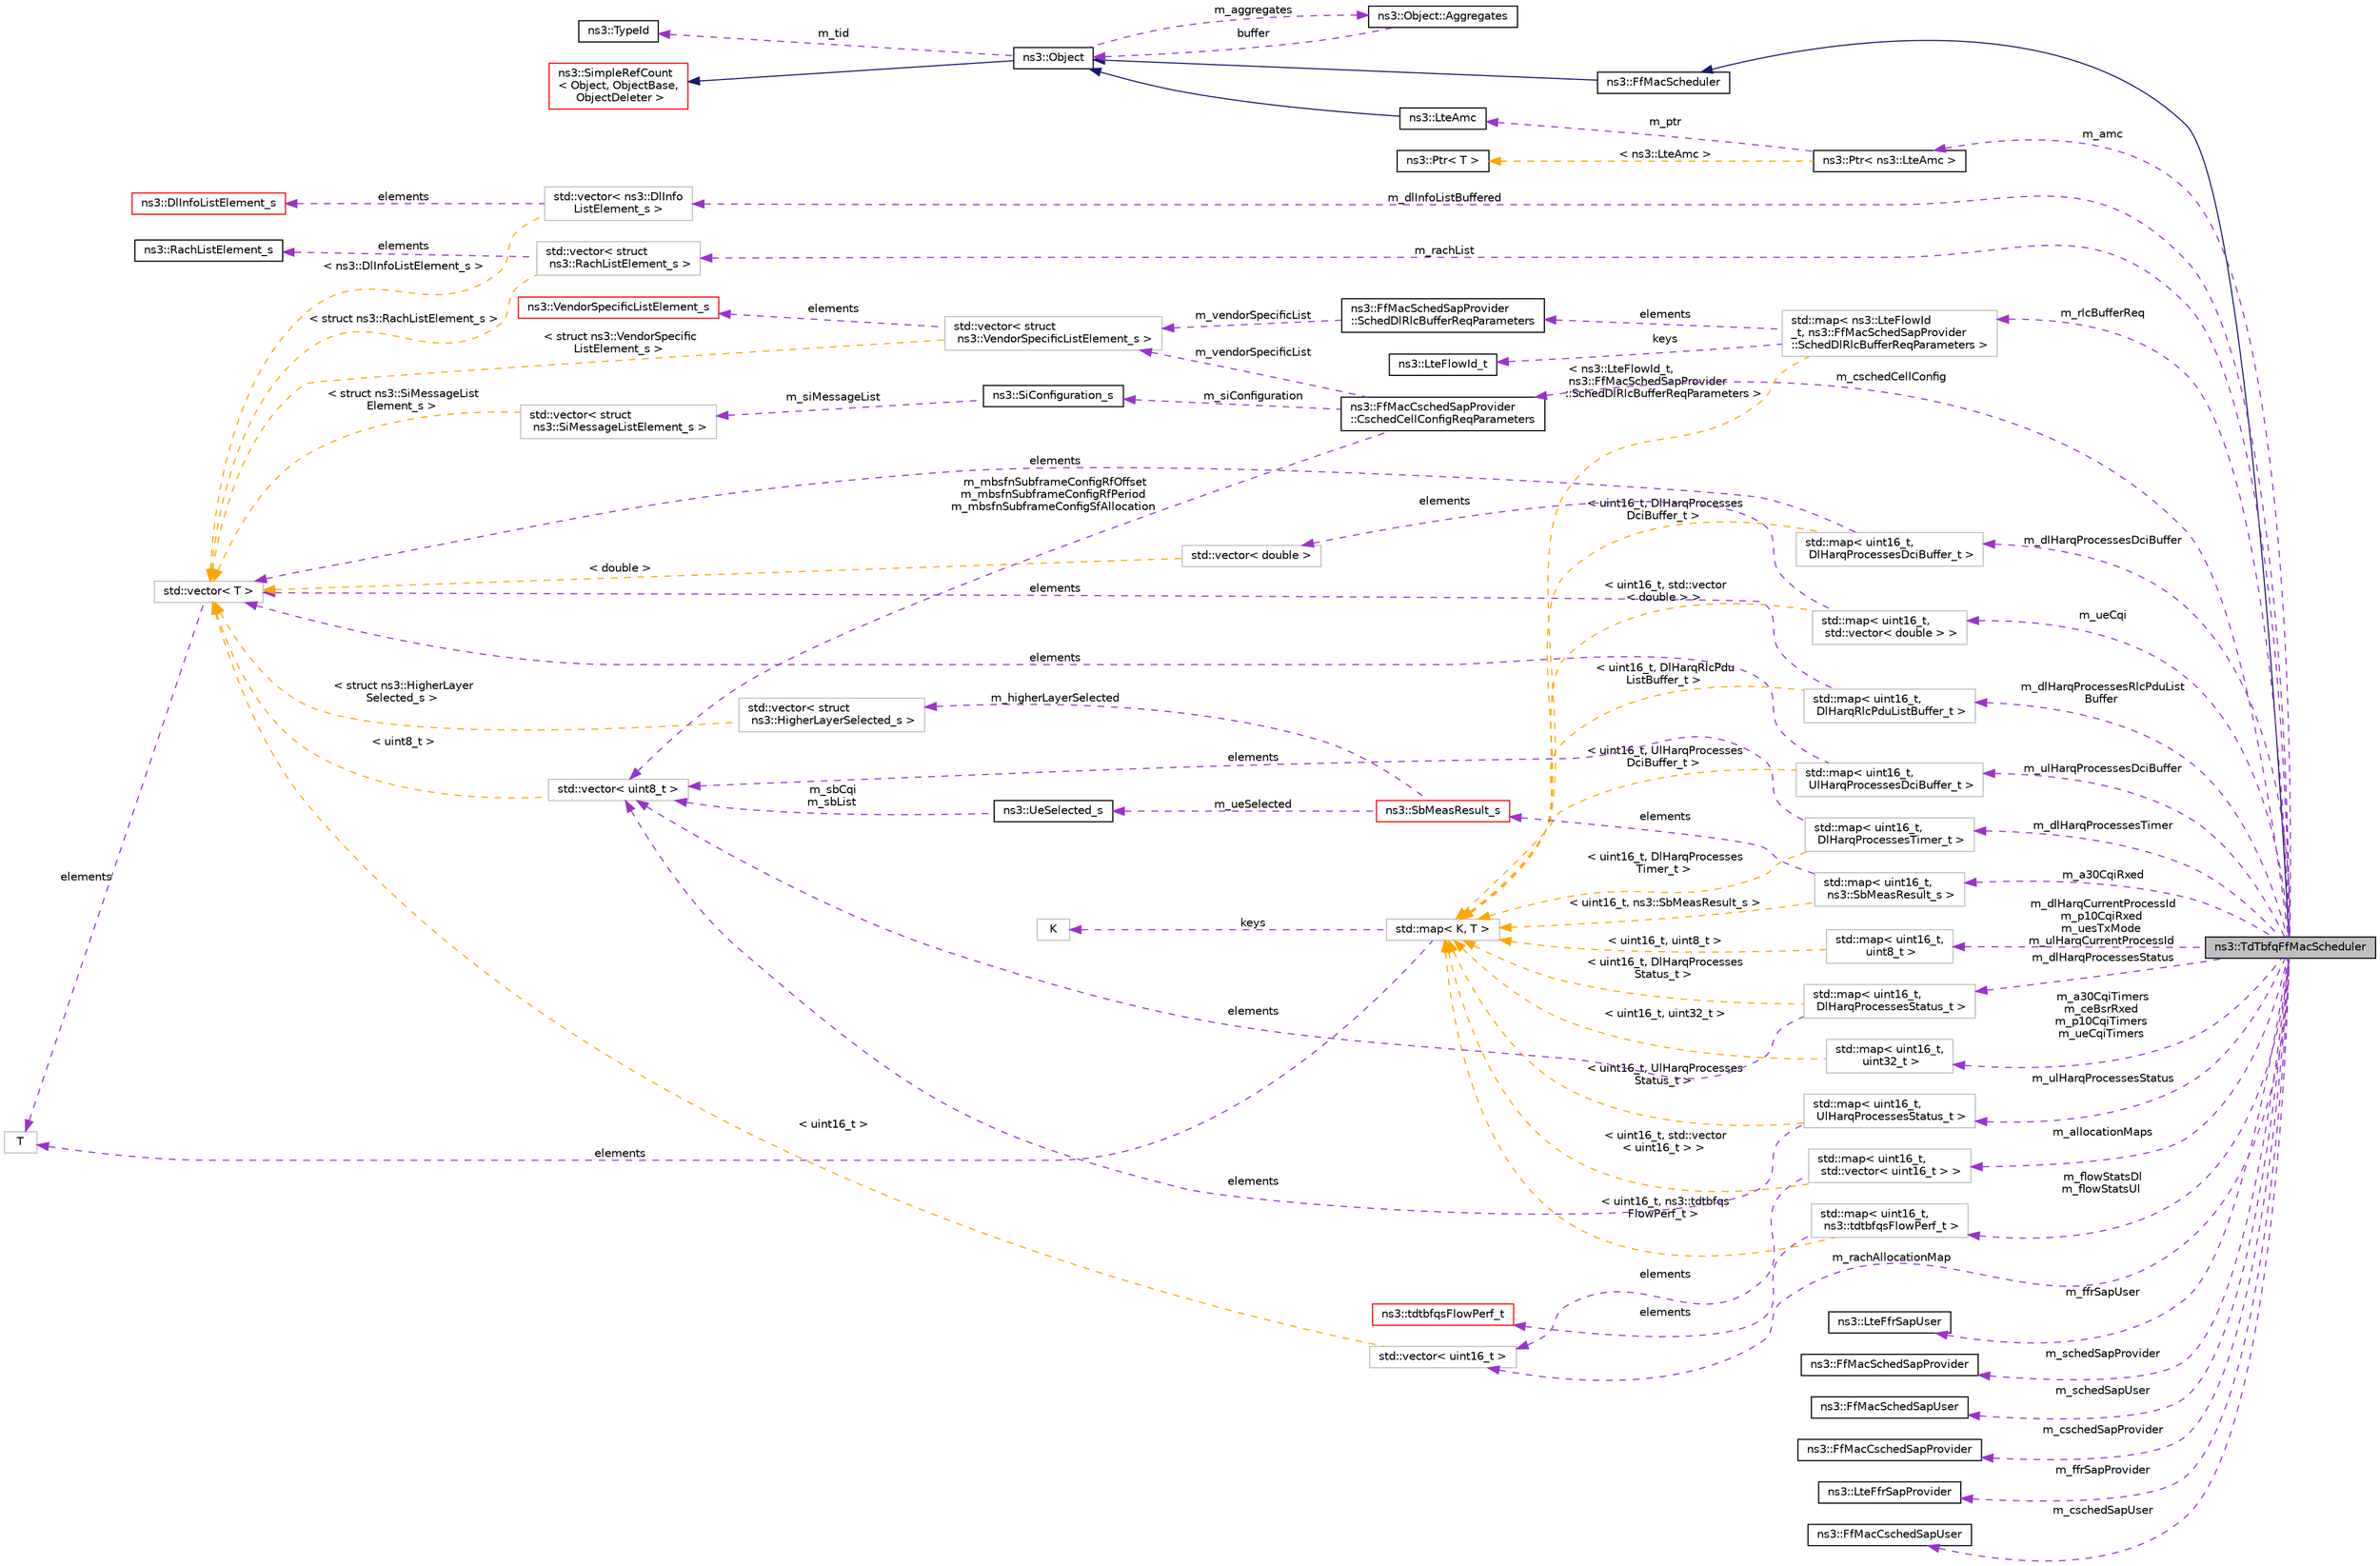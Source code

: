 digraph "ns3::TdTbfqFfMacScheduler"
{
 // LATEX_PDF_SIZE
  edge [fontname="Helvetica",fontsize="10",labelfontname="Helvetica",labelfontsize="10"];
  node [fontname="Helvetica",fontsize="10",shape=record];
  rankdir="LR";
  Node1 [label="ns3::TdTbfqFfMacScheduler",height=0.2,width=0.4,color="black", fillcolor="grey75", style="filled", fontcolor="black",tooltip="Implements the SCHED SAP and CSCHED SAP for a Time Domain Token Bank Fair Queue scheduler."];
  Node2 -> Node1 [dir="back",color="midnightblue",fontsize="10",style="solid",fontname="Helvetica"];
  Node2 [label="ns3::FfMacScheduler",height=0.2,width=0.4,color="black", fillcolor="white", style="filled",URL="$classns3_1_1_ff_mac_scheduler.html",tooltip="This abstract base class identifies the interface by means of which the helper object can plug on the..."];
  Node3 -> Node2 [dir="back",color="midnightblue",fontsize="10",style="solid",fontname="Helvetica"];
  Node3 [label="ns3::Object",height=0.2,width=0.4,color="black", fillcolor="white", style="filled",URL="$classns3_1_1_object.html",tooltip="A base class which provides memory management and object aggregation."];
  Node4 -> Node3 [dir="back",color="midnightblue",fontsize="10",style="solid",fontname="Helvetica"];
  Node4 [label="ns3::SimpleRefCount\l\< Object, ObjectBase,\l ObjectDeleter \>",height=0.2,width=0.4,color="red", fillcolor="white", style="filled",URL="$classns3_1_1_simple_ref_count.html",tooltip=" "];
  Node8 -> Node3 [dir="back",color="darkorchid3",fontsize="10",style="dashed",label=" m_tid" ,fontname="Helvetica"];
  Node8 [label="ns3::TypeId",height=0.2,width=0.4,color="black", fillcolor="white", style="filled",URL="$classns3_1_1_type_id.html",tooltip="a unique identifier for an interface."];
  Node9 -> Node3 [dir="back",color="darkorchid3",fontsize="10",style="dashed",label=" m_aggregates" ,fontname="Helvetica"];
  Node9 [label="ns3::Object::Aggregates",height=0.2,width=0.4,color="black", fillcolor="white", style="filled",URL="$structns3_1_1_object_1_1_aggregates.html",tooltip="The list of Objects aggregated to this one."];
  Node3 -> Node9 [dir="back",color="darkorchid3",fontsize="10",style="dashed",label=" buffer" ,fontname="Helvetica"];
  Node10 -> Node1 [dir="back",color="darkorchid3",fontsize="10",style="dashed",label=" m_rachAllocationMap" ,fontname="Helvetica"];
  Node10 [label="std::vector\< uint16_t \>",height=0.2,width=0.4,color="grey75", fillcolor="white", style="filled",tooltip=" "];
  Node11 -> Node10 [dir="back",color="orange",fontsize="10",style="dashed",label=" \< uint16_t \>" ,fontname="Helvetica"];
  Node11 [label="std::vector\< T \>",height=0.2,width=0.4,color="grey75", fillcolor="white", style="filled",tooltip=" "];
  Node12 -> Node11 [dir="back",color="darkorchid3",fontsize="10",style="dashed",label=" elements" ,fontname="Helvetica"];
  Node12 [label="T",height=0.2,width=0.4,color="grey75", fillcolor="white", style="filled",tooltip=" "];
  Node13 -> Node1 [dir="back",color="darkorchid3",fontsize="10",style="dashed",label=" m_ffrSapUser" ,fontname="Helvetica"];
  Node13 [label="ns3::LteFfrSapUser",height=0.2,width=0.4,color="black", fillcolor="white", style="filled",URL="$classns3_1_1_lte_ffr_sap_user.html",tooltip="Service Access Point (SAP) offered by the eNodeB RRC instance to the Frequency Reuse algorithm instan..."];
  Node14 -> Node1 [dir="back",color="darkorchid3",fontsize="10",style="dashed",label=" m_schedSapProvider" ,fontname="Helvetica"];
  Node14 [label="ns3::FfMacSchedSapProvider",height=0.2,width=0.4,color="black", fillcolor="white", style="filled",URL="$classns3_1_1_ff_mac_sched_sap_provider.html",tooltip="Provides the SCHED SAP."];
  Node15 -> Node1 [dir="back",color="darkorchid3",fontsize="10",style="dashed",label=" m_schedSapUser" ,fontname="Helvetica"];
  Node15 [label="ns3::FfMacSchedSapUser",height=0.2,width=0.4,color="black", fillcolor="white", style="filled",URL="$classns3_1_1_ff_mac_sched_sap_user.html",tooltip="FfMacSchedSapUser class."];
  Node16 -> Node1 [dir="back",color="darkorchid3",fontsize="10",style="dashed",label=" m_dlHarqCurrentProcessId\nm_p10CqiRxed\nm_uesTxMode\nm_ulHarqCurrentProcessId" ,fontname="Helvetica"];
  Node16 [label="std::map\< uint16_t,\l uint8_t \>",height=0.2,width=0.4,color="grey75", fillcolor="white", style="filled",tooltip=" "];
  Node17 -> Node16 [dir="back",color="orange",fontsize="10",style="dashed",label=" \< uint16_t, uint8_t \>" ,fontname="Helvetica"];
  Node17 [label="std::map\< K, T \>",height=0.2,width=0.4,color="grey75", fillcolor="white", style="filled",tooltip=" "];
  Node18 -> Node17 [dir="back",color="darkorchid3",fontsize="10",style="dashed",label=" keys" ,fontname="Helvetica"];
  Node18 [label="K",height=0.2,width=0.4,color="grey75", fillcolor="white", style="filled",tooltip=" "];
  Node12 -> Node17 [dir="back",color="darkorchid3",fontsize="10",style="dashed",label=" elements" ,fontname="Helvetica"];
  Node19 -> Node1 [dir="back",color="darkorchid3",fontsize="10",style="dashed",label=" m_rlcBufferReq" ,fontname="Helvetica"];
  Node19 [label="std::map\< ns3::LteFlowId\l_t, ns3::FfMacSchedSapProvider\l::SchedDlRlcBufferReqParameters \>",height=0.2,width=0.4,color="grey75", fillcolor="white", style="filled",tooltip=" "];
  Node20 -> Node19 [dir="back",color="darkorchid3",fontsize="10",style="dashed",label=" keys" ,fontname="Helvetica"];
  Node20 [label="ns3::LteFlowId_t",height=0.2,width=0.4,color="black", fillcolor="white", style="filled",URL="$structns3_1_1_lte_flow_id__t.html",tooltip="LteFlowId structure."];
  Node21 -> Node19 [dir="back",color="darkorchid3",fontsize="10",style="dashed",label=" elements" ,fontname="Helvetica"];
  Node21 [label="ns3::FfMacSchedSapProvider\l::SchedDlRlcBufferReqParameters",height=0.2,width=0.4,color="black", fillcolor="white", style="filled",URL="$structns3_1_1_ff_mac_sched_sap_provider_1_1_sched_dl_rlc_buffer_req_parameters.html",tooltip="Parameters of the API primitives."];
  Node22 -> Node21 [dir="back",color="darkorchid3",fontsize="10",style="dashed",label=" m_vendorSpecificList" ,fontname="Helvetica"];
  Node22 [label="std::vector\< struct\l ns3::VendorSpecificListElement_s \>",height=0.2,width=0.4,color="grey75", fillcolor="white", style="filled",tooltip=" "];
  Node23 -> Node22 [dir="back",color="darkorchid3",fontsize="10",style="dashed",label=" elements" ,fontname="Helvetica"];
  Node23 [label="ns3::VendorSpecificListElement_s",height=0.2,width=0.4,color="red", fillcolor="white", style="filled",URL="$structns3_1_1_vendor_specific_list_element__s.html",tooltip="See section 4.3.3 vendorSpecifiListElement."];
  Node11 -> Node22 [dir="back",color="orange",fontsize="10",style="dashed",label=" \< struct ns3::VendorSpecific\lListElement_s \>" ,fontname="Helvetica"];
  Node17 -> Node19 [dir="back",color="orange",fontsize="10",style="dashed",label=" \< ns3::LteFlowId_t,\l ns3::FfMacSchedSapProvider\l::SchedDlRlcBufferReqParameters \>" ,fontname="Helvetica"];
  Node28 -> Node1 [dir="back",color="darkorchid3",fontsize="10",style="dashed",label=" m_dlHarqProcessesTimer" ,fontname="Helvetica"];
  Node28 [label="std::map\< uint16_t,\l DlHarqProcessesTimer_t \>",height=0.2,width=0.4,color="grey75", fillcolor="white", style="filled",tooltip=" "];
  Node29 -> Node28 [dir="back",color="darkorchid3",fontsize="10",style="dashed",label=" elements" ,fontname="Helvetica"];
  Node29 [label="std::vector\< uint8_t \>",height=0.2,width=0.4,color="grey75", fillcolor="white", style="filled",tooltip=" "];
  Node11 -> Node29 [dir="back",color="orange",fontsize="10",style="dashed",label=" \< uint8_t \>" ,fontname="Helvetica"];
  Node17 -> Node28 [dir="back",color="orange",fontsize="10",style="dashed",label=" \< uint16_t, DlHarqProcesses\lTimer_t \>" ,fontname="Helvetica"];
  Node30 -> Node1 [dir="back",color="darkorchid3",fontsize="10",style="dashed",label=" m_cschedSapProvider" ,fontname="Helvetica"];
  Node30 [label="ns3::FfMacCschedSapProvider",height=0.2,width=0.4,color="black", fillcolor="white", style="filled",URL="$classns3_1_1_ff_mac_csched_sap_provider.html",tooltip="Provides the CSCHED SAP."];
  Node31 -> Node1 [dir="back",color="darkorchid3",fontsize="10",style="dashed",label=" m_allocationMaps" ,fontname="Helvetica"];
  Node31 [label="std::map\< uint16_t,\l std::vector\< uint16_t \> \>",height=0.2,width=0.4,color="grey75", fillcolor="white", style="filled",tooltip=" "];
  Node10 -> Node31 [dir="back",color="darkorchid3",fontsize="10",style="dashed",label=" elements" ,fontname="Helvetica"];
  Node17 -> Node31 [dir="back",color="orange",fontsize="10",style="dashed",label=" \< uint16_t, std::vector\l\< uint16_t \> \>" ,fontname="Helvetica"];
  Node32 -> Node1 [dir="back",color="darkorchid3",fontsize="10",style="dashed",label=" m_ffrSapProvider" ,fontname="Helvetica"];
  Node32 [label="ns3::LteFfrSapProvider",height=0.2,width=0.4,color="black", fillcolor="white", style="filled",URL="$classns3_1_1_lte_ffr_sap_provider.html",tooltip="Service Access Point (SAP) offered by the Frequency Reuse algorithm instance to the MAC Scheduler ins..."];
  Node33 -> Node1 [dir="back",color="darkorchid3",fontsize="10",style="dashed",label=" m_cschedCellConfig" ,fontname="Helvetica"];
  Node33 [label="ns3::FfMacCschedSapProvider\l::CschedCellConfigReqParameters",height=0.2,width=0.4,color="black", fillcolor="white", style="filled",URL="$structns3_1_1_ff_mac_csched_sap_provider_1_1_csched_cell_config_req_parameters.html",tooltip="Parameters of the API primitives."];
  Node29 -> Node33 [dir="back",color="darkorchid3",fontsize="10",style="dashed",label=" m_mbsfnSubframeConfigRfOffset\nm_mbsfnSubframeConfigRfPeriod\nm_mbsfnSubframeConfigSfAllocation" ,fontname="Helvetica"];
  Node22 -> Node33 [dir="back",color="darkorchid3",fontsize="10",style="dashed",label=" m_vendorSpecificList" ,fontname="Helvetica"];
  Node34 -> Node33 [dir="back",color="darkorchid3",fontsize="10",style="dashed",label=" m_siConfiguration" ,fontname="Helvetica"];
  Node34 [label="ns3::SiConfiguration_s",height=0.2,width=0.4,color="black", fillcolor="white", style="filled",URL="$structns3_1_1_si_configuration__s.html",tooltip="See section 4.3.21 siConfiguration."];
  Node35 -> Node34 [dir="back",color="darkorchid3",fontsize="10",style="dashed",label=" m_siMessageList" ,fontname="Helvetica"];
  Node35 [label="std::vector\< struct\l ns3::SiMessageListElement_s \>",height=0.2,width=0.4,color="grey75", fillcolor="white", style="filled",tooltip=" "];
  Node11 -> Node35 [dir="back",color="orange",fontsize="10",style="dashed",label=" \< struct ns3::SiMessageList\lElement_s \>" ,fontname="Helvetica"];
  Node37 -> Node1 [dir="back",color="darkorchid3",fontsize="10",style="dashed",label=" m_ulHarqProcessesDciBuffer" ,fontname="Helvetica"];
  Node37 [label="std::map\< uint16_t,\l UlHarqProcessesDciBuffer_t \>",height=0.2,width=0.4,color="grey75", fillcolor="white", style="filled",tooltip=" "];
  Node11 -> Node37 [dir="back",color="darkorchid3",fontsize="10",style="dashed",label=" elements" ,fontname="Helvetica"];
  Node17 -> Node37 [dir="back",color="orange",fontsize="10",style="dashed",label=" \< uint16_t, UlHarqProcesses\lDciBuffer_t \>" ,fontname="Helvetica"];
  Node38 -> Node1 [dir="back",color="darkorchid3",fontsize="10",style="dashed",label=" m_a30CqiRxed" ,fontname="Helvetica"];
  Node38 [label="std::map\< uint16_t,\l ns3::SbMeasResult_s \>",height=0.2,width=0.4,color="grey75", fillcolor="white", style="filled",tooltip=" "];
  Node39 -> Node38 [dir="back",color="darkorchid3",fontsize="10",style="dashed",label=" elements" ,fontname="Helvetica"];
  Node39 [label="ns3::SbMeasResult_s",height=0.2,width=0.4,color="red", fillcolor="white", style="filled",URL="$structns3_1_1_sb_meas_result__s.html",tooltip="See section 4.3.25 sbMeasResult."];
  Node40 -> Node39 [dir="back",color="darkorchid3",fontsize="10",style="dashed",label=" m_ueSelected" ,fontname="Helvetica"];
  Node40 [label="ns3::UeSelected_s",height=0.2,width=0.4,color="black", fillcolor="white", style="filled",URL="$structns3_1_1_ue_selected__s.html",tooltip="See section 4.3.26 ueSelected."];
  Node29 -> Node40 [dir="back",color="darkorchid3",fontsize="10",style="dashed",label=" m_sbCqi\nm_sbList" ,fontname="Helvetica"];
  Node41 -> Node39 [dir="back",color="darkorchid3",fontsize="10",style="dashed",label=" m_higherLayerSelected" ,fontname="Helvetica"];
  Node41 [label="std::vector\< struct\l ns3::HigherLayerSelected_s \>",height=0.2,width=0.4,color="grey75", fillcolor="white", style="filled",tooltip=" "];
  Node11 -> Node41 [dir="back",color="orange",fontsize="10",style="dashed",label=" \< struct ns3::HigherLayer\lSelected_s \>" ,fontname="Helvetica"];
  Node17 -> Node38 [dir="back",color="orange",fontsize="10",style="dashed",label=" \< uint16_t, ns3::SbMeasResult_s \>" ,fontname="Helvetica"];
  Node44 -> Node1 [dir="back",color="darkorchid3",fontsize="10",style="dashed",label=" m_dlHarqProcessesDciBuffer" ,fontname="Helvetica"];
  Node44 [label="std::map\< uint16_t,\l DlHarqProcessesDciBuffer_t \>",height=0.2,width=0.4,color="grey75", fillcolor="white", style="filled",tooltip=" "];
  Node11 -> Node44 [dir="back",color="darkorchid3",fontsize="10",style="dashed",label=" elements" ,fontname="Helvetica"];
  Node17 -> Node44 [dir="back",color="orange",fontsize="10",style="dashed",label=" \< uint16_t, DlHarqProcesses\lDciBuffer_t \>" ,fontname="Helvetica"];
  Node45 -> Node1 [dir="back",color="darkorchid3",fontsize="10",style="dashed",label=" m_dlHarqProcessesStatus" ,fontname="Helvetica"];
  Node45 [label="std::map\< uint16_t,\l DlHarqProcessesStatus_t \>",height=0.2,width=0.4,color="grey75", fillcolor="white", style="filled",tooltip=" "];
  Node29 -> Node45 [dir="back",color="darkorchid3",fontsize="10",style="dashed",label=" elements" ,fontname="Helvetica"];
  Node17 -> Node45 [dir="back",color="orange",fontsize="10",style="dashed",label=" \< uint16_t, DlHarqProcesses\lStatus_t \>" ,fontname="Helvetica"];
  Node46 -> Node1 [dir="back",color="darkorchid3",fontsize="10",style="dashed",label=" m_dlHarqProcessesRlcPduList\lBuffer" ,fontname="Helvetica"];
  Node46 [label="std::map\< uint16_t,\l DlHarqRlcPduListBuffer_t \>",height=0.2,width=0.4,color="grey75", fillcolor="white", style="filled",tooltip=" "];
  Node11 -> Node46 [dir="back",color="darkorchid3",fontsize="10",style="dashed",label=" elements" ,fontname="Helvetica"];
  Node17 -> Node46 [dir="back",color="orange",fontsize="10",style="dashed",label=" \< uint16_t, DlHarqRlcPdu\lListBuffer_t \>" ,fontname="Helvetica"];
  Node47 -> Node1 [dir="back",color="darkorchid3",fontsize="10",style="dashed",label=" m_cschedSapUser" ,fontname="Helvetica"];
  Node47 [label="ns3::FfMacCschedSapUser",height=0.2,width=0.4,color="black", fillcolor="white", style="filled",URL="$classns3_1_1_ff_mac_csched_sap_user.html",tooltip="FfMacCschedSapUser class."];
  Node48 -> Node1 [dir="back",color="darkorchid3",fontsize="10",style="dashed",label=" m_a30CqiTimers\nm_ceBsrRxed\nm_p10CqiTimers\nm_ueCqiTimers" ,fontname="Helvetica"];
  Node48 [label="std::map\< uint16_t,\l uint32_t \>",height=0.2,width=0.4,color="grey75", fillcolor="white", style="filled",tooltip=" "];
  Node17 -> Node48 [dir="back",color="orange",fontsize="10",style="dashed",label=" \< uint16_t, uint32_t \>" ,fontname="Helvetica"];
  Node49 -> Node1 [dir="back",color="darkorchid3",fontsize="10",style="dashed",label=" m_flowStatsDl\nm_flowStatsUl" ,fontname="Helvetica"];
  Node49 [label="std::map\< uint16_t,\l ns3::tdtbfqsFlowPerf_t \>",height=0.2,width=0.4,color="grey75", fillcolor="white", style="filled",tooltip=" "];
  Node50 -> Node49 [dir="back",color="darkorchid3",fontsize="10",style="dashed",label=" elements" ,fontname="Helvetica"];
  Node50 [label="ns3::tdtbfqsFlowPerf_t",height=0.2,width=0.4,color="red", fillcolor="white", style="filled",URL="$structns3_1_1tdtbfqs_flow_perf__t.html",tooltip="Flow information."];
  Node17 -> Node49 [dir="back",color="orange",fontsize="10",style="dashed",label=" \< uint16_t, ns3::tdtbfqs\lFlowPerf_t \>" ,fontname="Helvetica"];
  Node53 -> Node1 [dir="back",color="darkorchid3",fontsize="10",style="dashed",label=" m_amc" ,fontname="Helvetica"];
  Node53 [label="ns3::Ptr\< ns3::LteAmc \>",height=0.2,width=0.4,color="black", fillcolor="white", style="filled",URL="$classns3_1_1_ptr.html",tooltip=" "];
  Node54 -> Node53 [dir="back",color="darkorchid3",fontsize="10",style="dashed",label=" m_ptr" ,fontname="Helvetica"];
  Node54 [label="ns3::LteAmc",height=0.2,width=0.4,color="black", fillcolor="white", style="filled",URL="$classns3_1_1_lte_amc.html",tooltip="Implements the Adaptive Modulation And Coding Scheme."];
  Node3 -> Node54 [dir="back",color="midnightblue",fontsize="10",style="solid",fontname="Helvetica"];
  Node27 -> Node53 [dir="back",color="orange",fontsize="10",style="dashed",label=" \< ns3::LteAmc \>" ,fontname="Helvetica"];
  Node27 [label="ns3::Ptr\< T \>",height=0.2,width=0.4,color="black", fillcolor="white", style="filled",URL="$classns3_1_1_ptr.html",tooltip="Smart pointer class similar to boost::intrusive_ptr."];
  Node55 -> Node1 [dir="back",color="darkorchid3",fontsize="10",style="dashed",label=" m_dlInfoListBuffered" ,fontname="Helvetica"];
  Node55 [label="std::vector\< ns3::DlInfo\lListElement_s \>",height=0.2,width=0.4,color="grey75", fillcolor="white", style="filled",tooltip=" "];
  Node56 -> Node55 [dir="back",color="darkorchid3",fontsize="10",style="dashed",label=" elements" ,fontname="Helvetica"];
  Node56 [label="ns3::DlInfoListElement_s",height=0.2,width=0.4,color="red", fillcolor="white", style="filled",URL="$structns3_1_1_dl_info_list_element__s.html",tooltip="See section 4.3.23 dlInfoListElement."];
  Node11 -> Node55 [dir="back",color="orange",fontsize="10",style="dashed",label=" \< ns3::DlInfoListElement_s \>" ,fontname="Helvetica"];
  Node58 -> Node1 [dir="back",color="darkorchid3",fontsize="10",style="dashed",label=" m_ulHarqProcessesStatus" ,fontname="Helvetica"];
  Node58 [label="std::map\< uint16_t,\l UlHarqProcessesStatus_t \>",height=0.2,width=0.4,color="grey75", fillcolor="white", style="filled",tooltip=" "];
  Node29 -> Node58 [dir="back",color="darkorchid3",fontsize="10",style="dashed",label=" elements" ,fontname="Helvetica"];
  Node17 -> Node58 [dir="back",color="orange",fontsize="10",style="dashed",label=" \< uint16_t, UlHarqProcesses\lStatus_t \>" ,fontname="Helvetica"];
  Node59 -> Node1 [dir="back",color="darkorchid3",fontsize="10",style="dashed",label=" m_ueCqi" ,fontname="Helvetica"];
  Node59 [label="std::map\< uint16_t,\l std::vector\< double \> \>",height=0.2,width=0.4,color="grey75", fillcolor="white", style="filled",tooltip=" "];
  Node60 -> Node59 [dir="back",color="darkorchid3",fontsize="10",style="dashed",label=" elements" ,fontname="Helvetica"];
  Node60 [label="std::vector\< double \>",height=0.2,width=0.4,color="grey75", fillcolor="white", style="filled",tooltip=" "];
  Node11 -> Node60 [dir="back",color="orange",fontsize="10",style="dashed",label=" \< double \>" ,fontname="Helvetica"];
  Node17 -> Node59 [dir="back",color="orange",fontsize="10",style="dashed",label=" \< uint16_t, std::vector\l\< double \> \>" ,fontname="Helvetica"];
  Node61 -> Node1 [dir="back",color="darkorchid3",fontsize="10",style="dashed",label=" m_rachList" ,fontname="Helvetica"];
  Node61 [label="std::vector\< struct\l ns3::RachListElement_s \>",height=0.2,width=0.4,color="grey75", fillcolor="white", style="filled",tooltip=" "];
  Node62 -> Node61 [dir="back",color="darkorchid3",fontsize="10",style="dashed",label=" elements" ,fontname="Helvetica"];
  Node62 [label="ns3::RachListElement_s",height=0.2,width=0.4,color="black", fillcolor="white", style="filled",URL="$structns3_1_1_rach_list_element__s.html",tooltip="See section 4.3.6 rachListElement."];
  Node11 -> Node61 [dir="back",color="orange",fontsize="10",style="dashed",label=" \< struct ns3::RachListElement_s \>" ,fontname="Helvetica"];
}
